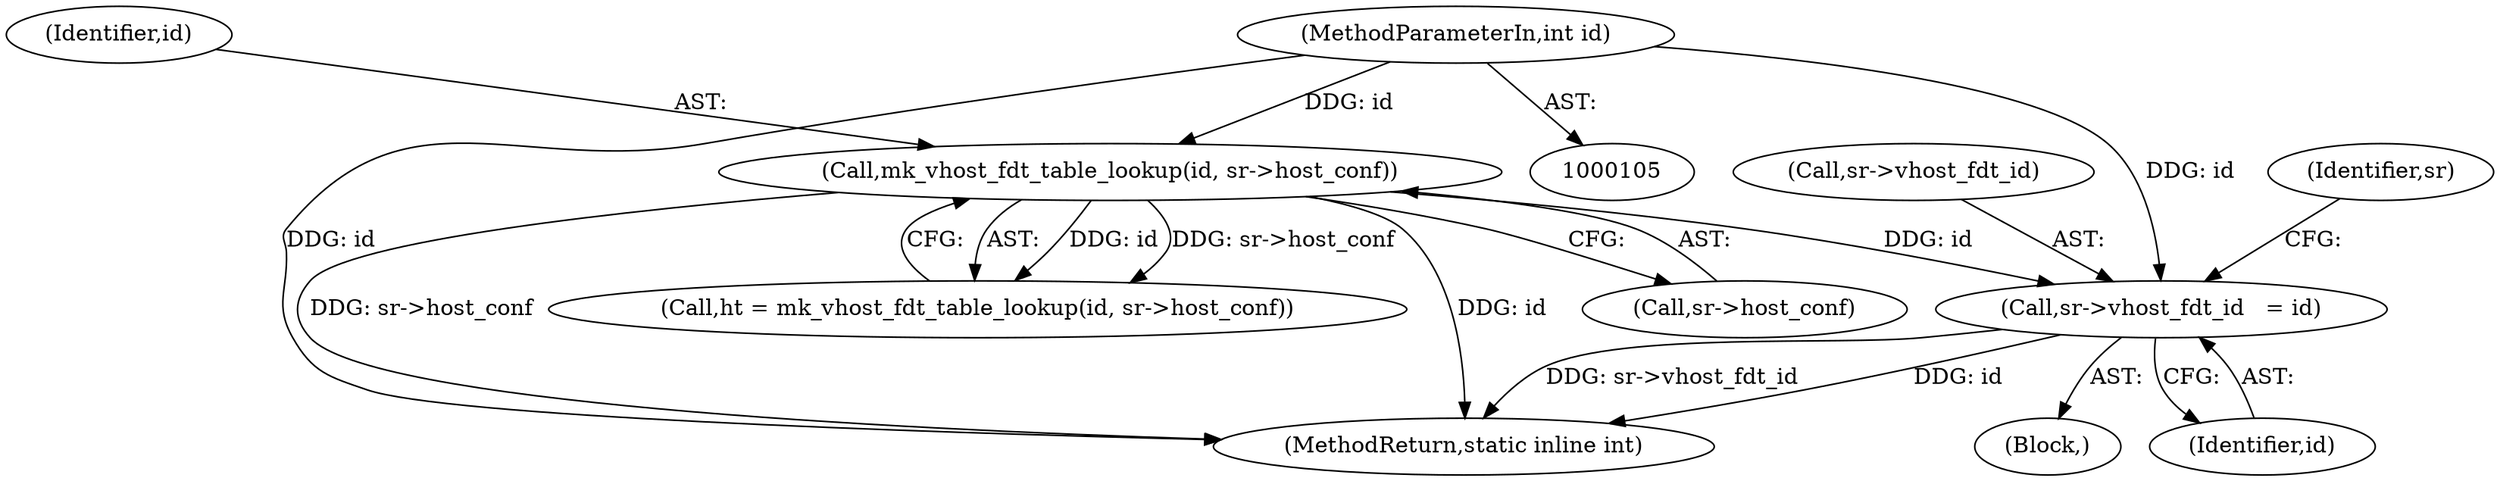 digraph "0_monkey_b2d0e6f92310bb14a15aa2f8e96e1fb5379776dd_2@pointer" {
"1000251" [label="(Call,sr->vhost_fdt_id   = id)"];
"1000138" [label="(Call,mk_vhost_fdt_table_lookup(id, sr->host_conf))"];
"1000106" [label="(MethodParameterIn,int id)"];
"1000252" [label="(Call,sr->vhost_fdt_id)"];
"1000258" [label="(Identifier,sr)"];
"1000232" [label="(Block,)"];
"1000271" [label="(MethodReturn,static inline int)"];
"1000138" [label="(Call,mk_vhost_fdt_table_lookup(id, sr->host_conf))"];
"1000140" [label="(Call,sr->host_conf)"];
"1000251" [label="(Call,sr->vhost_fdt_id   = id)"];
"1000255" [label="(Identifier,id)"];
"1000136" [label="(Call,ht = mk_vhost_fdt_table_lookup(id, sr->host_conf))"];
"1000139" [label="(Identifier,id)"];
"1000106" [label="(MethodParameterIn,int id)"];
"1000251" -> "1000232"  [label="AST: "];
"1000251" -> "1000255"  [label="CFG: "];
"1000252" -> "1000251"  [label="AST: "];
"1000255" -> "1000251"  [label="AST: "];
"1000258" -> "1000251"  [label="CFG: "];
"1000251" -> "1000271"  [label="DDG: id"];
"1000251" -> "1000271"  [label="DDG: sr->vhost_fdt_id"];
"1000138" -> "1000251"  [label="DDG: id"];
"1000106" -> "1000251"  [label="DDG: id"];
"1000138" -> "1000136"  [label="AST: "];
"1000138" -> "1000140"  [label="CFG: "];
"1000139" -> "1000138"  [label="AST: "];
"1000140" -> "1000138"  [label="AST: "];
"1000136" -> "1000138"  [label="CFG: "];
"1000138" -> "1000271"  [label="DDG: id"];
"1000138" -> "1000271"  [label="DDG: sr->host_conf"];
"1000138" -> "1000136"  [label="DDG: id"];
"1000138" -> "1000136"  [label="DDG: sr->host_conf"];
"1000106" -> "1000138"  [label="DDG: id"];
"1000106" -> "1000105"  [label="AST: "];
"1000106" -> "1000271"  [label="DDG: id"];
}
